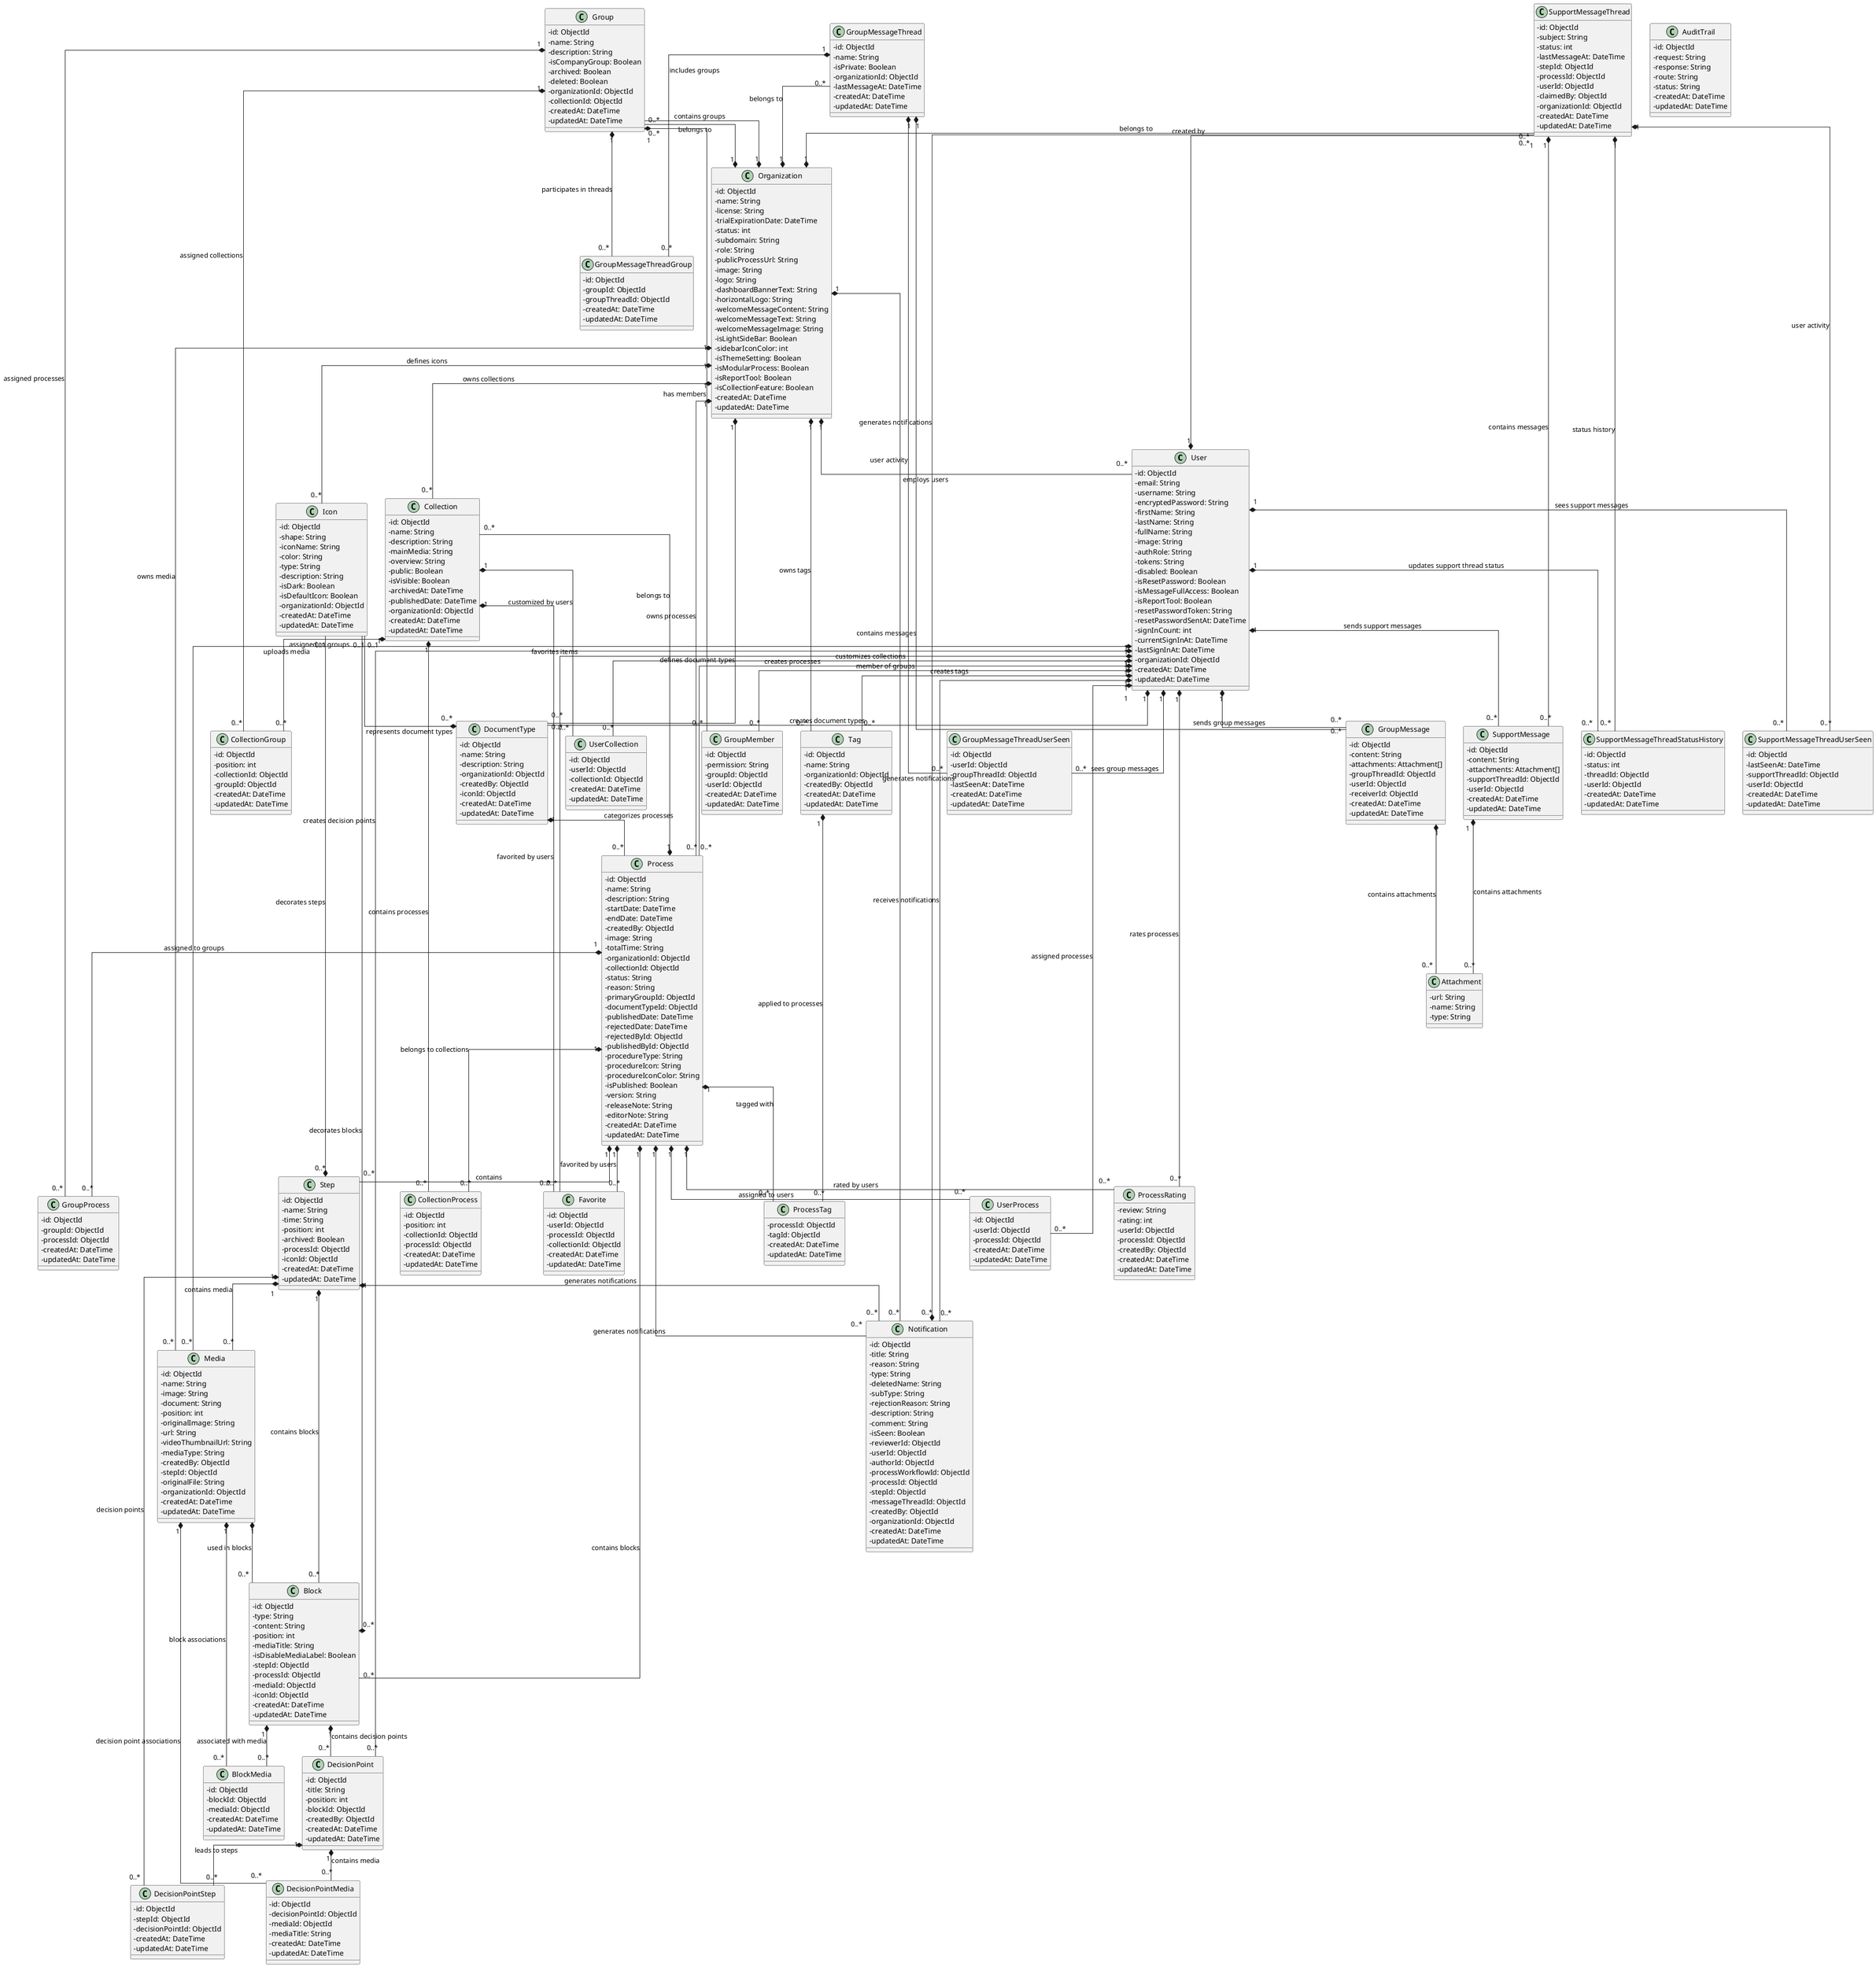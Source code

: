 @startuml FactoryMastery Class Diagram

' Set theme
skinparam classAttributeIconSize 0
skinparam linetype ortho

' User class
class User {
  -id: ObjectId
  -email: String
  -username: String
  -encryptedPassword: String
  -firstName: String
  -lastName: String
  -fullName: String
  -image: String
  -authRole: String
  -tokens: String
  -disabled: Boolean
  -isResetPassword: Boolean
  -isMessageFullAccess: Boolean
  -isReportTool: Boolean
  -resetPasswordToken: String
  -resetPasswordSentAt: DateTime
  -signInCount: int
  -currentSignInAt: DateTime
  -lastSignInAt: DateTime
  -organizationId: ObjectId
  -createdAt: DateTime
  -updatedAt: DateTime
}

' Organization class
class Organization {
  -id: ObjectId
  -name: String
  -license: String
  -trialExpirationDate: DateTime
  -status: int
  -subdomain: String
  -role: String
  -publicProcessUrl: String
  -image: String
  -logo: String
  -dashboardBannerText: String
  -horizontalLogo: String
  -welcomeMessageContent: String
  -welcomeMessageText: String
  -welcomeMessageImage: String
  -isLightSideBar: Boolean
  -sidebarIconColor: int
  -isThemeSetting: Boolean
  -isModularProcess: Boolean
  -isReportTool: Boolean
  -isCollectionFeature: Boolean
  -createdAt: DateTime
  -updatedAt: DateTime
}

' Group class
class Group {
  -id: ObjectId
  -name: String
  -description: String
  -isCompanyGroup: Boolean
  -archived: Boolean
  -deleted: Boolean
  -organizationId: ObjectId
  -collectionId: ObjectId
  -createdAt: DateTime
  -updatedAt: DateTime
}

' GroupMember class
class GroupMember {
  -id: ObjectId
  -permission: String
  -groupId: ObjectId
  -userId: ObjectId
  -createdAt: DateTime
  -updatedAt: DateTime
}

' GroupMessage class
class GroupMessage {
  -id: ObjectId
  -content: String
  -attachments: Attachment[]
  -groupThreadId: ObjectId
  -userId: ObjectId
  -receiverId: ObjectId
  -createdAt: DateTime
  -updatedAt: DateTime
}

' Attachment class
class Attachment {
  -url: String
  -name: String
  -type: String
}

' GroupMessageThread class
class GroupMessageThread {
  -id: ObjectId
  -name: String
  -isPrivate: Boolean
  -organizationId: ObjectId
  -lastMessageAt: DateTime
  -createdAt: DateTime
  -updatedAt: DateTime
}

' GroupMessageThreadGroup class
class GroupMessageThreadGroup {
  -id: ObjectId
  -groupId: ObjectId
  -groupThreadId: ObjectId
  -createdAt: DateTime
  -updatedAt: DateTime
}

' GroupMessageThreadUserSeen class
class GroupMessageThreadUserSeen {
  -id: ObjectId
  -userId: ObjectId
  -groupThreadId: ObjectId
  -lastSeenAt: DateTime
  -createdAt: DateTime
  -updatedAt: DateTime
}

' SupportMessage class
class SupportMessage {
  -id: ObjectId
  -content: String
  -attachments: Attachment[]
  -supportThreadId: ObjectId
  -userId: ObjectId
  -createdAt: DateTime
  -updatedAt: DateTime
}

' SupportMessageThreadStatusHistory class
class SupportMessageThreadStatusHistory {
  -id: ObjectId
  -status: int
  -threadId: ObjectId
  -userId: ObjectId
  -createdAt: DateTime
  -updatedAt: DateTime
}

' SupportMessageThread class
class SupportMessageThread {
  -id: ObjectId
  -subject: String
  -status: int
  -lastMessageAt: DateTime
  -stepId: ObjectId
  -processId: ObjectId
  -userId: ObjectId
  -claimedBy: ObjectId
  -organizationId: ObjectId
  -createdAt: DateTime
  -updatedAt: DateTime
}

' SupportMessageThreadUserSeen class
class SupportMessageThreadUserSeen {
  -id: ObjectId
  -lastSeenAt: DateTime
  -supportThreadId: ObjectId
  -userId: ObjectId
  -createdAt: DateTime
  -updatedAt: DateTime
}

' GroupProcess class
class GroupProcess {
  -id: ObjectId
  -groupId: ObjectId
  -processId: ObjectId
  -createdAt: DateTime
  -updatedAt: DateTime
}

' UserProcess class
class UserProcess {
  -id: ObjectId
  -userId: ObjectId
  -processId: ObjectId
  -createdAt: DateTime
  -updatedAt: DateTime
}

' Process class
class Process {
  -id: ObjectId
  -name: String
  -description: String
  -startDate: DateTime
  -endDate: DateTime
  -createdBy: ObjectId
  -image: String
  -totalTime: String
  -organizationId: ObjectId
  -collectionId: ObjectId
  -status: String
  -reason: String
  -primaryGroupId: ObjectId
  -documentTypeId: ObjectId
  -publishedDate: DateTime
  -rejectedDate: DateTime
  -rejectedById: ObjectId
  -publishedById: ObjectId
  -procedureType: String
  -procedureIcon: String
  -procedureIconColor: String
  -isPublished: Boolean
  -version: String
  -releaseNote: String
  -editorNote: String
  -createdAt: DateTime
  -updatedAt: DateTime
}

' Collection class
class Collection {
  -id: ObjectId
  -name: String
  -description: String
  -mainMedia: String
  -overview: String
  -public: Boolean
  -isVisible: Boolean
  -archivedAt: DateTime
  -publishedDate: DateTime
  -organizationId: ObjectId
  -createdAt: DateTime
  -updatedAt: DateTime
}

' CollectionGroup class
class CollectionGroup {
  -id: ObjectId
  -position: int
  -collectionId: ObjectId
  -groupId: ObjectId
  -createdAt: DateTime
  -updatedAt: DateTime
}

' CollectionProcess class
class CollectionProcess {
  -id: ObjectId
  -position: int
  -collectionId: ObjectId
  -processId: ObjectId
  -createdAt: DateTime
  -updatedAt: DateTime
}

' UserCollection class
class UserCollection {
  -id: ObjectId
  -userId: ObjectId
  -collectionId: ObjectId
  -createdAt: DateTime
  -updatedAt: DateTime
}

' DocumentType class
class DocumentType {
  -id: ObjectId
  -name: String
  -description: String
  -organizationId: ObjectId
  -createdBy: ObjectId
  -iconId: ObjectId
  -createdAt: DateTime
  -updatedAt: DateTime
}

' Tag class
class Tag {
  -id: ObjectId
  -name: String
  -organizationId: ObjectId
  -createdBy: ObjectId
  -createdAt: DateTime
  -updatedAt: DateTime
}

' ProcessTag class
class ProcessTag {
  -processId: ObjectId
  -tagId: ObjectId
  -createdAt: DateTime
  -updatedAt: DateTime
}

' ProcessRating class
class ProcessRating {
  -review: String
  -rating: int
  -userId: ObjectId
  -processId: ObjectId
  -createdBy: ObjectId
  -createdAt: DateTime
  -updatedAt: DateTime
}

' Step class
class Step {
  -id: ObjectId
  -name: String
  -time: String
  -position: int
  -archived: Boolean
  -processId: ObjectId
  -iconId: ObjectId
  -createdAt: DateTime
  -updatedAt: DateTime
}

' Block class
class Block {
  -id: ObjectId
  -type: String
  -content: String
  -position: int
  -mediaTitle: String
  -isDisableMediaLabel: Boolean
  -stepId: ObjectId
  -processId: ObjectId
  -mediaId: ObjectId
  -iconId: ObjectId
  -createdAt: DateTime
  -updatedAt: DateTime
}

' BlockMedia class
class BlockMedia {
  -id: ObjectId
  -blockId: ObjectId
  -mediaId: ObjectId
  -createdAt: DateTime
  -updatedAt: DateTime
}

' DecisionPoint class
class DecisionPoint {
  -id: ObjectId
  -title: String
  -position: int
  -blockId: ObjectId
  -createdBy: ObjectId
  -createdAt: DateTime
  -updatedAt: DateTime
}

' DecisionPointStep class
class DecisionPointStep {
  -id: ObjectId
  -stepId: ObjectId
  -decisionPointId: ObjectId
  -createdAt: DateTime
  -updatedAt: DateTime
}

' DecisionPointMedia class
class DecisionPointMedia {
  -id: ObjectId
  -decisionPointId: ObjectId
  -mediaId: ObjectId
  -mediaTitle: String
  -createdAt: DateTime
  -updatedAt: DateTime
}

' Media class
class Media {
  -id: ObjectId
  -name: String
  -image: String
  -document: String
  -position: int
  -originalImage: String
  -url: String
  -videoThumbnailUrl: String
  -mediaType: String
  -createdBy: ObjectId
  -stepId: ObjectId
  -originalFile: String
  -organizationId: ObjectId
  -createdAt: DateTime
  -updatedAt: DateTime
}

' Favorite class
class Favorite {
  -id: ObjectId
  -userId: ObjectId
  -processId: ObjectId
  -collectionId: ObjectId
  -createdAt: DateTime
  -updatedAt: DateTime
}

' AuditTrail class
class AuditTrail {
  -id: ObjectId
  -request: String
  -response: String
  -route: String
  -status: String
  -createdAt: DateTime
  -updatedAt: DateTime
}

' Notification class
class Notification {
  -id: ObjectId
  -title: String
  -reason: String
  -type: String
  -deletedName: String
  -subType: String
  -rejectionReason: String
  -description: String
  -comment: String
  -isSeen: Boolean
  -reviewerId: ObjectId
  -userId: ObjectId
  -authorId: ObjectId
  -processWorkflowId: ObjectId
  -processId: ObjectId
  -stepId: ObjectId
  -messageThreadId: ObjectId
  -createdBy: ObjectId
  -organizationId: ObjectId
  -createdAt: DateTime
  -updatedAt: DateTime
}

' Icon class
class Icon {
  -id: ObjectId
  -shape: String
  -iconName: String
  -color: String
  -type: String
  -description: String
  -isDark: Boolean
  -isDefaultIcon: Boolean
  -organizationId: ObjectId
  -createdAt: DateTime
  -updatedAt: DateTime
}

' Define relationships with names
Process "1" *-- "0..*" GroupProcess : assigned to groups
Process "1" *-- "0..*" UserProcess : assigned to users
Process "1" *-- "0..*" Step : contains
Process "1" *-- "0..*" CollectionProcess : belongs to collections
Process "1" *-- "0..*" ProcessTag : tagged with
Process "1" *-- "0..*" Favorite : favorited by users
Process "1" *-- "0..*" Block : contains blocks
Process "1" *-- "0..*" Notification : generates notifications
Process "1" *-- "0..*" ProcessRating : rated by users

Collection "1" *-- "0..*" CollectionProcess : contains processes
Collection "0..*" --* "1" Process : belongs to
Collection "1" *-- "0..*" CollectionGroup : assigned to groups
Collection "1" *-- "0..*" Favorite : favorited by users
Collection "1" *-- "0..*" UserCollection : customized by users

Step "1" *-- "0..*" Media : contains media
Step "1" *-- "0..*" Block : contains blocks
Step "1" *-- "0..*" DecisionPointStep : decision points
Step "1" *-- "0..*" Notification : generates notifications

Block "1" *-- "0..*" DecisionPoint : contains decision points
Block "1" *-- "0..*" BlockMedia : associated with media

DecisionPoint "1" *-- "0..*" DecisionPointStep : leads to steps
DecisionPoint "1" *-- "0..*" DecisionPointMedia : contains media

Media "1" *-- "0..*" Block : used in blocks
Media "1" *-- "0..*" BlockMedia : block associations
Media "1" *-- "0..*" DecisionPointMedia : decision point associations

Tag "1" *-- "0..*" ProcessTag : applied to processes

DocumentType "1" *-- "0..*" Process : categorizes processes

Organization "1" *-- "0..*" Collection : owns collections
Organization "1" *-- "0..*" DocumentType : defines document types
Organization "1" *-- "0..*" Tag : owns tags
Organization "1" *-- "0..*" Group : contains groups
Organization "1" *-- "0..*" Media : owns media
Organization "1" *-- "0..*" Process : owns processes
Organization "1" *-- "0..*" Notification : generates notifications
Organization "1" *-- "0..*" Icon : defines icons
Organization "1" *-- "0..*" User : employs users

User "1" *-- "0..*" Process : creates processes
User "1" *-- "0..*" GroupMember : member of groups
User "1" *-- "0..*" Favorite : favorites items
User "1" *-- "0..*" UserProcess : assigned processes
User "1" *-- "0..*" DecisionPoint : creates decision points
User "1" *-- "0..*" DocumentType : creates document types
User "1" *-- "0..*" Media : uploads media
User "1" *-- "0..*" Notification : receives notifications
User "1" *-- "0..*" GroupMessageThreadUserSeen : sees group messages
User "1" *-- "0..*" ProcessRating : rates processes
User "1" *-- "0..*" UserCollection : customizes collections
User "1" *-- "0..*" GroupMessage : sends group messages
User "1" *-- "0..*" SupportMessage : sends support messages
User "1" *-- "0..*" SupportMessageThreadStatusHistory : updates support thread status
User "1" *-- "0..*" SupportMessageThreadUserSeen : sees support messages
User "1" *-- "0..*" Tag : creates tags

GroupMessage "1" *-- "0..*" Attachment : contains attachments
SupportMessage "1" *-- "0..*" Attachment : contains attachments

Group "1" *-- "0..*" GroupMember : has members
Group "1" *-- "0..*" GroupProcess : assigned processes
Group "1" *-- "0..*" GroupMessageThreadGroup : participates in threads
Group "1" *-- "0..*" CollectionGroup : assigned collections
Group "0..*" --* "1" Organization : belongs to

GroupMessageThread "1" *-- "0..*" GroupMessageThreadGroup : includes groups
GroupMessageThread "1" *-- "0..*" GroupMessageThreadUserSeen : user activity
GroupMessageThread "1" *-- "0..*" GroupMessage : contains messages
GroupMessageThread "0..*" --* "1" Organization : belongs to

SupportMessageThread "1" *-- "0..*" SupportMessage : contains messages
SupportMessageThread "1" *-- "0..*" SupportMessageThreadStatusHistory : status history
SupportMessageThread "1" *-- "0..*" SupportMessageThreadUserSeen : user activity
SupportMessageThread "1" --* "0..*" Notification : generates notifications
SupportMessageThread "0..*" --* "1" Organization : belongs to
SupportMessageThread "0..*" --* "1" User : created by

Icon "0..1" --* "0..*" Block : decorates blocks
Icon "0..1" --* "0..*" Step : decorates steps
Icon "0..1" --* "0..*" DocumentType : represents document types

@enduml
